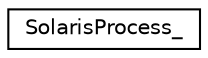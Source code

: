 digraph "Graphical Class Hierarchy"
{
  edge [fontname="Helvetica",fontsize="10",labelfontname="Helvetica",labelfontsize="10"];
  node [fontname="Helvetica",fontsize="10",shape=record];
  rankdir="LR";
  Node0 [label="SolarisProcess_",height=0.2,width=0.4,color="black", fillcolor="white", style="filled",URL="$structSolarisProcess__.html"];
}
